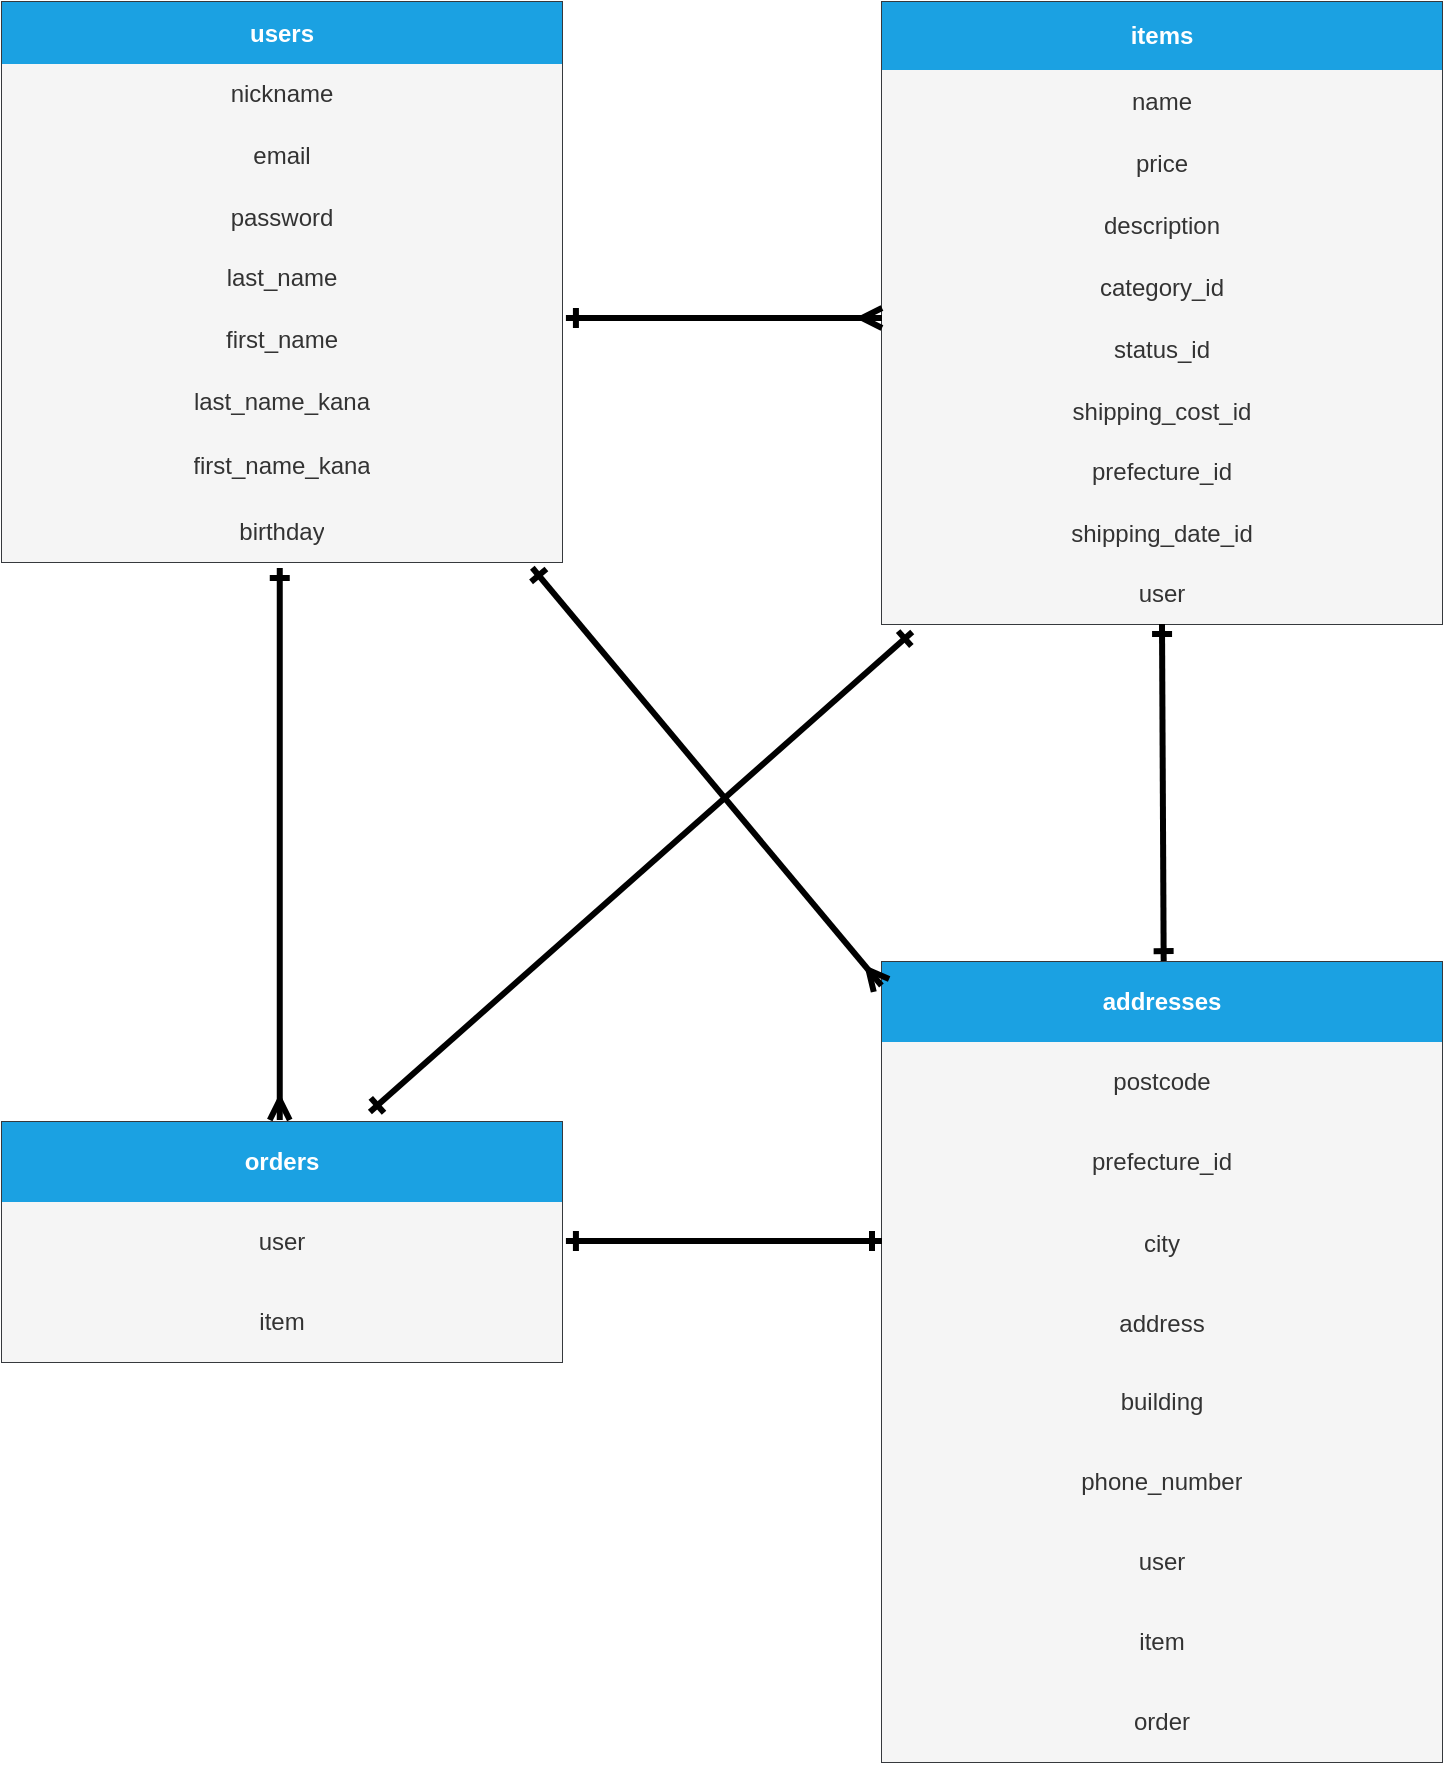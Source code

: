 <mxfile>
    <diagram id="CfeEgnIalNk639Q8_uDK" name="ページ1">
        <mxGraphModel dx="1032" dy="756" grid="1" gridSize="10" guides="1" tooltips="1" connect="1" arrows="1" fold="1" page="1" pageScale="1" pageWidth="827" pageHeight="1169" math="0" shadow="0">
            <root>
                <mxCell id="0"/>
                <mxCell id="1" parent="0"/>
                <mxCell id="88" value="" style="shape=table;startSize=0;container=1;collapsible=0;childLayout=tableLayout;fillColor=#eeeeee;strokeColor=#36393d;fontColor=#000000;" vertex="1" parent="1">
                    <mxGeometry x="40" y="200" width="280" height="280" as="geometry"/>
                </mxCell>
                <mxCell id="89" value="" style="shape=partialRectangle;collapsible=0;dropTarget=0;pointerEvents=0;fillColor=none;top=0;left=0;bottom=0;right=0;points=[[0,0.5],[1,0.5]];portConstraint=eastwest;strokeColor=default;" vertex="1" parent="88">
                    <mxGeometry width="280" height="31" as="geometry"/>
                </mxCell>
                <mxCell id="90" value="users" style="shape=partialRectangle;html=1;whiteSpace=wrap;connectable=0;overflow=hidden;fillColor=#1ba1e2;top=0;left=0;bottom=0;right=0;pointerEvents=1;strokeColor=#006EAF;fontStyle=1;fontColor=#ffffff;" vertex="1" parent="89">
                    <mxGeometry width="280" height="31" as="geometry">
                        <mxRectangle width="280" height="31" as="alternateBounds"/>
                    </mxGeometry>
                </mxCell>
                <mxCell id="95" style="shape=partialRectangle;collapsible=0;dropTarget=0;pointerEvents=0;fillColor=none;top=0;left=0;bottom=0;right=0;points=[[0,0.5],[1,0.5]];portConstraint=eastwest;strokeColor=default;" vertex="1" parent="88">
                    <mxGeometry y="31" width="280" height="30" as="geometry"/>
                </mxCell>
                <mxCell id="96" value="nickname" style="shape=partialRectangle;html=1;whiteSpace=wrap;connectable=0;overflow=hidden;top=0;left=0;bottom=0;right=0;pointerEvents=1;fontStyle=0;fillColor=#f5f5f5;fontColor=#333333;strokeColor=#666666;" vertex="1" parent="95">
                    <mxGeometry width="280" height="30" as="geometry">
                        <mxRectangle width="280" height="30" as="alternateBounds"/>
                    </mxGeometry>
                </mxCell>
                <mxCell id="91" value="" style="shape=partialRectangle;collapsible=0;dropTarget=0;pointerEvents=0;fillColor=none;top=0;left=0;bottom=0;right=0;points=[[0,0.5],[1,0.5]];portConstraint=eastwest;strokeColor=default;" vertex="1" parent="88">
                    <mxGeometry y="61" width="280" height="31" as="geometry"/>
                </mxCell>
                <mxCell id="92" value="email" style="shape=partialRectangle;html=1;whiteSpace=wrap;connectable=0;overflow=hidden;top=0;left=0;bottom=0;right=0;pointerEvents=1;fillColor=#f5f5f5;fontColor=#333333;strokeColor=#666666;" vertex="1" parent="91">
                    <mxGeometry width="280" height="31" as="geometry">
                        <mxRectangle width="280" height="31" as="alternateBounds"/>
                    </mxGeometry>
                </mxCell>
                <mxCell id="97" style="shape=partialRectangle;collapsible=0;dropTarget=0;pointerEvents=0;fillColor=none;top=0;left=0;bottom=0;right=0;points=[[0,0.5],[1,0.5]];portConstraint=eastwest;strokeColor=default;" vertex="1" parent="88">
                    <mxGeometry y="92" width="280" height="31" as="geometry"/>
                </mxCell>
                <mxCell id="98" value="password" style="shape=partialRectangle;html=1;whiteSpace=wrap;connectable=0;overflow=hidden;top=0;left=0;bottom=0;right=0;pointerEvents=1;fillColor=#f5f5f5;fontColor=#333333;strokeColor=#666666;" vertex="1" parent="97">
                    <mxGeometry width="280" height="31" as="geometry">
                        <mxRectangle width="280" height="31" as="alternateBounds"/>
                    </mxGeometry>
                </mxCell>
                <mxCell id="115" style="shape=partialRectangle;collapsible=0;dropTarget=0;pointerEvents=0;fillColor=none;top=0;left=0;bottom=0;right=0;points=[[0,0.5],[1,0.5]];portConstraint=eastwest;strokeColor=default;" vertex="1" parent="88">
                    <mxGeometry y="123" width="280" height="30" as="geometry"/>
                </mxCell>
                <mxCell id="116" value="last_name" style="shape=partialRectangle;html=1;whiteSpace=wrap;connectable=0;overflow=hidden;top=0;left=0;bottom=0;right=0;pointerEvents=1;fillColor=#f5f5f5;fontColor=#333333;strokeColor=#666666;" vertex="1" parent="115">
                    <mxGeometry width="280" height="30" as="geometry">
                        <mxRectangle width="280" height="30" as="alternateBounds"/>
                    </mxGeometry>
                </mxCell>
                <mxCell id="113" style="shape=partialRectangle;collapsible=0;dropTarget=0;pointerEvents=0;fillColor=none;top=0;left=0;bottom=0;right=0;points=[[0,0.5],[1,0.5]];portConstraint=eastwest;strokeColor=default;" vertex="1" parent="88">
                    <mxGeometry y="153" width="280" height="31" as="geometry"/>
                </mxCell>
                <mxCell id="114" value="first_name" style="shape=partialRectangle;html=1;whiteSpace=wrap;connectable=0;overflow=hidden;top=0;left=0;bottom=0;right=0;pointerEvents=1;fillColor=#f5f5f5;fontColor=#333333;strokeColor=#666666;" vertex="1" parent="113">
                    <mxGeometry width="280" height="31" as="geometry">
                        <mxRectangle width="280" height="31" as="alternateBounds"/>
                    </mxGeometry>
                </mxCell>
                <mxCell id="121" style="shape=partialRectangle;collapsible=0;dropTarget=0;pointerEvents=0;fillColor=none;top=0;left=0;bottom=0;right=0;points=[[0,0.5],[1,0.5]];portConstraint=eastwest;strokeColor=default;" vertex="1" parent="88">
                    <mxGeometry y="184" width="280" height="31" as="geometry"/>
                </mxCell>
                <mxCell id="122" value="last_name_kana" style="shape=partialRectangle;html=1;whiteSpace=wrap;connectable=0;overflow=hidden;top=0;left=0;bottom=0;right=0;pointerEvents=1;fillColor=#f5f5f5;fontColor=#333333;strokeColor=#666666;" vertex="1" parent="121">
                    <mxGeometry width="280" height="31" as="geometry">
                        <mxRectangle width="280" height="31" as="alternateBounds"/>
                    </mxGeometry>
                </mxCell>
                <mxCell id="119" style="shape=partialRectangle;collapsible=0;dropTarget=0;pointerEvents=0;fillColor=none;top=0;left=0;bottom=0;right=0;points=[[0,0.5],[1,0.5]];portConstraint=eastwest;strokeColor=default;" vertex="1" parent="88">
                    <mxGeometry y="215" width="280" height="34" as="geometry"/>
                </mxCell>
                <mxCell id="120" value="first_name_kana" style="shape=partialRectangle;html=1;whiteSpace=wrap;connectable=0;overflow=hidden;top=0;left=0;bottom=0;right=0;pointerEvents=1;fillColor=#f5f5f5;fontColor=#333333;strokeColor=#666666;" vertex="1" parent="119">
                    <mxGeometry width="280" height="34" as="geometry">
                        <mxRectangle width="280" height="34" as="alternateBounds"/>
                    </mxGeometry>
                </mxCell>
                <mxCell id="117" style="shape=partialRectangle;collapsible=0;dropTarget=0;pointerEvents=0;fillColor=none;top=0;left=0;bottom=0;right=0;points=[[0,0.5],[1,0.5]];portConstraint=eastwest;strokeColor=default;" vertex="1" parent="88">
                    <mxGeometry y="249" width="280" height="31" as="geometry"/>
                </mxCell>
                <mxCell id="118" value="birthday" style="shape=partialRectangle;html=1;whiteSpace=wrap;connectable=0;overflow=hidden;top=0;left=0;bottom=0;right=0;pointerEvents=1;fillColor=#f5f5f5;fontColor=#333333;strokeColor=#666666;" vertex="1" parent="117">
                    <mxGeometry width="280" height="31" as="geometry">
                        <mxRectangle width="280" height="31" as="alternateBounds"/>
                    </mxGeometry>
                </mxCell>
                <mxCell id="102" value="" style="shape=table;startSize=0;container=1;collapsible=0;childLayout=tableLayout;fillColor=#eeeeee;strokeColor=#36393d;fontColor=#000000;" vertex="1" parent="1">
                    <mxGeometry x="480" y="200" width="280" height="311" as="geometry"/>
                </mxCell>
                <mxCell id="103" value="" style="shape=partialRectangle;collapsible=0;dropTarget=0;pointerEvents=0;fillColor=none;top=0;left=0;bottom=0;right=0;points=[[0,0.5],[1,0.5]];portConstraint=eastwest;strokeColor=default;" vertex="1" parent="102">
                    <mxGeometry width="280" height="34" as="geometry"/>
                </mxCell>
                <mxCell id="104" value="items" style="shape=partialRectangle;html=1;whiteSpace=wrap;connectable=0;overflow=hidden;fillColor=#1ba1e2;top=0;left=0;bottom=0;right=0;pointerEvents=1;strokeColor=#006EAF;fontStyle=1;fontColor=#ffffff;" vertex="1" parent="103">
                    <mxGeometry width="280" height="34" as="geometry">
                        <mxRectangle width="280" height="34" as="alternateBounds"/>
                    </mxGeometry>
                </mxCell>
                <mxCell id="201" style="shape=partialRectangle;collapsible=0;dropTarget=0;pointerEvents=0;fillColor=none;top=0;left=0;bottom=0;right=0;points=[[0,0.5],[1,0.5]];portConstraint=eastwest;strokeColor=default;" vertex="1" parent="102">
                    <mxGeometry y="34" width="280" height="31" as="geometry"/>
                </mxCell>
                <mxCell id="202" value="name" style="shape=partialRectangle;html=1;whiteSpace=wrap;connectable=0;overflow=hidden;top=0;left=0;bottom=0;right=0;pointerEvents=1;fillColor=#f5f5f5;fontColor=#333333;strokeColor=#666666;" vertex="1" parent="201">
                    <mxGeometry width="280" height="31" as="geometry">
                        <mxRectangle width="280" height="31" as="alternateBounds"/>
                    </mxGeometry>
                </mxCell>
                <mxCell id="169" style="shape=partialRectangle;collapsible=0;dropTarget=0;pointerEvents=0;fillColor=none;top=0;left=0;bottom=0;right=0;points=[[0,0.5],[1,0.5]];portConstraint=eastwest;strokeColor=default;" vertex="1" parent="102">
                    <mxGeometry y="65" width="280" height="31" as="geometry"/>
                </mxCell>
                <mxCell id="170" value="price" style="shape=partialRectangle;html=1;whiteSpace=wrap;connectable=0;overflow=hidden;top=0;left=0;bottom=0;right=0;pointerEvents=1;fillColor=#f5f5f5;fontColor=#333333;strokeColor=#666666;" vertex="1" parent="169">
                    <mxGeometry width="280" height="31" as="geometry">
                        <mxRectangle width="280" height="31" as="alternateBounds"/>
                    </mxGeometry>
                </mxCell>
                <mxCell id="111" style="shape=partialRectangle;collapsible=0;dropTarget=0;pointerEvents=0;fillColor=none;top=0;left=0;bottom=0;right=0;points=[[0,0.5],[1,0.5]];portConstraint=eastwest;strokeColor=default;" vertex="1" parent="102">
                    <mxGeometry y="96" width="280" height="31" as="geometry"/>
                </mxCell>
                <mxCell id="112" value="description" style="shape=partialRectangle;html=1;whiteSpace=wrap;connectable=0;overflow=hidden;top=0;left=0;bottom=0;right=0;pointerEvents=1;fillColor=#f5f5f5;fontColor=#333333;strokeColor=#666666;" vertex="1" parent="111">
                    <mxGeometry width="280" height="31" as="geometry">
                        <mxRectangle width="280" height="31" as="alternateBounds"/>
                    </mxGeometry>
                </mxCell>
                <mxCell id="125" style="shape=partialRectangle;collapsible=0;dropTarget=0;pointerEvents=0;fillColor=none;top=0;left=0;bottom=0;right=0;points=[[0,0.5],[1,0.5]];portConstraint=eastwest;strokeColor=default;" vertex="1" parent="102">
                    <mxGeometry y="127" width="280" height="32" as="geometry"/>
                </mxCell>
                <mxCell id="126" value="category_id" style="shape=partialRectangle;html=1;whiteSpace=wrap;connectable=0;overflow=hidden;top=0;left=0;bottom=0;right=0;pointerEvents=1;fillColor=#f5f5f5;fontColor=#333333;strokeColor=#666666;" vertex="1" parent="125">
                    <mxGeometry width="280" height="32" as="geometry">
                        <mxRectangle width="280" height="32" as="alternateBounds"/>
                    </mxGeometry>
                </mxCell>
                <mxCell id="123" style="shape=partialRectangle;collapsible=0;dropTarget=0;pointerEvents=0;fillColor=none;top=0;left=0;bottom=0;right=0;points=[[0,0.5],[1,0.5]];portConstraint=eastwest;strokeColor=default;" vertex="1" parent="102">
                    <mxGeometry y="159" width="280" height="30" as="geometry"/>
                </mxCell>
                <mxCell id="124" value="status_id" style="shape=partialRectangle;html=1;whiteSpace=wrap;connectable=0;overflow=hidden;top=0;left=0;bottom=0;right=0;pointerEvents=1;fillColor=#f5f5f5;fontColor=#333333;strokeColor=#666666;" vertex="1" parent="123">
                    <mxGeometry width="280" height="30" as="geometry">
                        <mxRectangle width="280" height="30" as="alternateBounds"/>
                    </mxGeometry>
                </mxCell>
                <mxCell id="131" style="shape=partialRectangle;collapsible=0;dropTarget=0;pointerEvents=0;fillColor=none;top=0;left=0;bottom=0;right=0;points=[[0,0.5],[1,0.5]];portConstraint=eastwest;strokeColor=default;" vertex="1" parent="102">
                    <mxGeometry y="189" width="280" height="31" as="geometry"/>
                </mxCell>
                <mxCell id="132" value="shipping_cost_id" style="shape=partialRectangle;html=1;whiteSpace=wrap;connectable=0;overflow=hidden;top=0;left=0;bottom=0;right=0;pointerEvents=1;fillColor=#f5f5f5;fontColor=#333333;strokeColor=#666666;" vertex="1" parent="131">
                    <mxGeometry width="280" height="31" as="geometry">
                        <mxRectangle width="280" height="31" as="alternateBounds"/>
                    </mxGeometry>
                </mxCell>
                <mxCell id="129" style="shape=partialRectangle;collapsible=0;dropTarget=0;pointerEvents=0;fillColor=none;top=0;left=0;bottom=0;right=0;points=[[0,0.5],[1,0.5]];portConstraint=eastwest;strokeColor=default;" vertex="1" parent="102">
                    <mxGeometry y="220" width="280" height="30" as="geometry"/>
                </mxCell>
                <mxCell id="130" value="prefecture_id" style="shape=partialRectangle;html=1;whiteSpace=wrap;connectable=0;overflow=hidden;top=0;left=0;bottom=0;right=0;pointerEvents=1;fillColor=#f5f5f5;fontColor=#333333;strokeColor=#666666;" vertex="1" parent="129">
                    <mxGeometry width="280" height="30" as="geometry">
                        <mxRectangle width="280" height="30" as="alternateBounds"/>
                    </mxGeometry>
                </mxCell>
                <mxCell id="127" style="shape=partialRectangle;collapsible=0;dropTarget=0;pointerEvents=0;fillColor=none;top=0;left=0;bottom=0;right=0;points=[[0,0.5],[1,0.5]];portConstraint=eastwest;strokeColor=default;" vertex="1" parent="102">
                    <mxGeometry y="250" width="280" height="31" as="geometry"/>
                </mxCell>
                <mxCell id="128" value="shipping_date_id" style="shape=partialRectangle;html=1;whiteSpace=wrap;connectable=0;overflow=hidden;top=0;left=0;bottom=0;right=0;pointerEvents=1;fillColor=#f5f5f5;fontColor=#333333;strokeColor=#666666;" vertex="1" parent="127">
                    <mxGeometry width="280" height="31" as="geometry">
                        <mxRectangle width="280" height="31" as="alternateBounds"/>
                    </mxGeometry>
                </mxCell>
                <mxCell id="133" style="shape=partialRectangle;collapsible=0;dropTarget=0;pointerEvents=0;fillColor=none;top=0;left=0;bottom=0;right=0;points=[[0,0.5],[1,0.5]];portConstraint=eastwest;strokeColor=default;" vertex="1" parent="102">
                    <mxGeometry y="281" width="280" height="30" as="geometry"/>
                </mxCell>
                <mxCell id="134" value="user" style="shape=partialRectangle;html=1;whiteSpace=wrap;connectable=0;overflow=hidden;top=0;left=0;bottom=0;right=0;pointerEvents=1;fillColor=#f5f5f5;fontColor=#333333;strokeColor=#666666;" vertex="1" parent="133">
                    <mxGeometry width="280" height="30" as="geometry">
                        <mxRectangle width="280" height="30" as="alternateBounds"/>
                    </mxGeometry>
                </mxCell>
                <mxCell id="135" value="" style="shape=table;startSize=0;container=1;collapsible=0;childLayout=tableLayout;fillColor=#eeeeee;strokeColor=#36393d;fontColor=#000000;" vertex="1" parent="1">
                    <mxGeometry x="40" y="760" width="280" height="120" as="geometry"/>
                </mxCell>
                <mxCell id="136" value="" style="shape=partialRectangle;collapsible=0;dropTarget=0;pointerEvents=0;fillColor=none;top=0;left=0;bottom=0;right=0;points=[[0,0.5],[1,0.5]];portConstraint=eastwest;strokeColor=default;" vertex="1" parent="135">
                    <mxGeometry width="280" height="40" as="geometry"/>
                </mxCell>
                <mxCell id="137" value="orders" style="shape=partialRectangle;html=1;whiteSpace=wrap;connectable=0;overflow=hidden;fillColor=#1ba1e2;top=0;left=0;bottom=0;right=0;pointerEvents=1;strokeColor=#006EAF;fontStyle=1;fontColor=#ffffff;" vertex="1" parent="136">
                    <mxGeometry width="280" height="40" as="geometry">
                        <mxRectangle width="280" height="40" as="alternateBounds"/>
                    </mxGeometry>
                </mxCell>
                <mxCell id="138" style="shape=partialRectangle;collapsible=0;dropTarget=0;pointerEvents=0;fillColor=none;top=0;left=0;bottom=0;right=0;points=[[0,0.5],[1,0.5]];portConstraint=eastwest;strokeColor=default;" vertex="1" parent="135">
                    <mxGeometry y="40" width="280" height="40" as="geometry"/>
                </mxCell>
                <mxCell id="139" value="user" style="shape=partialRectangle;html=1;whiteSpace=wrap;connectable=0;overflow=hidden;top=0;left=0;bottom=0;right=0;pointerEvents=1;fontStyle=0;fillColor=#f5f5f5;fontColor=#333333;strokeColor=#666666;" vertex="1" parent="138">
                    <mxGeometry width="280" height="40" as="geometry">
                        <mxRectangle width="280" height="40" as="alternateBounds"/>
                    </mxGeometry>
                </mxCell>
                <mxCell id="140" value="" style="shape=partialRectangle;collapsible=0;dropTarget=0;pointerEvents=0;fillColor=none;top=0;left=0;bottom=0;right=0;points=[[0,0.5],[1,0.5]];portConstraint=eastwest;strokeColor=default;" vertex="1" parent="135">
                    <mxGeometry y="80" width="280" height="40" as="geometry"/>
                </mxCell>
                <mxCell id="141" value="item" style="shape=partialRectangle;html=1;whiteSpace=wrap;connectable=0;overflow=hidden;top=0;left=0;bottom=0;right=0;pointerEvents=1;fillColor=#f5f5f5;fontColor=#333333;strokeColor=#666666;" vertex="1" parent="140">
                    <mxGeometry width="280" height="40" as="geometry">
                        <mxRectangle width="280" height="40" as="alternateBounds"/>
                    </mxGeometry>
                </mxCell>
                <mxCell id="172" value="" style="shape=table;startSize=0;container=1;collapsible=0;childLayout=tableLayout;fillColor=#eeeeee;strokeColor=#36393d;fontColor=#000000;" vertex="1" parent="1">
                    <mxGeometry x="480" y="680" width="280" height="400" as="geometry"/>
                </mxCell>
                <mxCell id="173" value="" style="shape=partialRectangle;collapsible=0;dropTarget=0;pointerEvents=0;fillColor=none;top=0;left=0;bottom=0;right=0;points=[[0,0.5],[1,0.5]];portConstraint=eastwest;strokeColor=default;" vertex="1" parent="172">
                    <mxGeometry width="280" height="40" as="geometry"/>
                </mxCell>
                <mxCell id="174" value="addresses" style="shape=partialRectangle;html=1;whiteSpace=wrap;connectable=0;overflow=hidden;fillColor=#1ba1e2;top=0;left=0;bottom=0;right=0;pointerEvents=1;strokeColor=#006EAF;fontStyle=1;fontColor=#ffffff;" vertex="1" parent="173">
                    <mxGeometry width="280" height="40" as="geometry">
                        <mxRectangle width="280" height="40" as="alternateBounds"/>
                    </mxGeometry>
                </mxCell>
                <mxCell id="175" style="shape=partialRectangle;collapsible=0;dropTarget=0;pointerEvents=0;fillColor=none;top=0;left=0;bottom=0;right=0;points=[[0,0.5],[1,0.5]];portConstraint=eastwest;strokeColor=default;" vertex="1" parent="172">
                    <mxGeometry y="40" width="280" height="40" as="geometry"/>
                </mxCell>
                <mxCell id="176" value="postcode" style="shape=partialRectangle;html=1;whiteSpace=wrap;connectable=0;overflow=hidden;top=0;left=0;bottom=0;right=0;pointerEvents=1;fontStyle=0;fillColor=#f5f5f5;fontColor=#333333;strokeColor=#666666;" vertex="1" parent="175">
                    <mxGeometry width="280" height="40" as="geometry">
                        <mxRectangle width="280" height="40" as="alternateBounds"/>
                    </mxGeometry>
                </mxCell>
                <mxCell id="177" value="" style="shape=partialRectangle;collapsible=0;dropTarget=0;pointerEvents=0;fillColor=none;top=0;left=0;bottom=0;right=0;points=[[0,0.5],[1,0.5]];portConstraint=eastwest;strokeColor=default;" vertex="1" parent="172">
                    <mxGeometry y="80" width="280" height="40" as="geometry"/>
                </mxCell>
                <mxCell id="178" value="prefecture_id" style="shape=partialRectangle;html=1;whiteSpace=wrap;connectable=0;overflow=hidden;top=0;left=0;bottom=0;right=0;pointerEvents=1;fillColor=#f5f5f5;fontColor=#333333;strokeColor=#666666;" vertex="1" parent="177">
                    <mxGeometry width="280" height="40" as="geometry">
                        <mxRectangle width="280" height="40" as="alternateBounds"/>
                    </mxGeometry>
                </mxCell>
                <mxCell id="179" style="shape=partialRectangle;collapsible=0;dropTarget=0;pointerEvents=0;fillColor=none;top=0;left=0;bottom=0;right=0;points=[[0,0.5],[1,0.5]];portConstraint=eastwest;strokeColor=default;" vertex="1" parent="172">
                    <mxGeometry y="120" width="280" height="41" as="geometry"/>
                </mxCell>
                <mxCell id="180" value="city" style="shape=partialRectangle;html=1;whiteSpace=wrap;connectable=0;overflow=hidden;top=0;left=0;bottom=0;right=0;pointerEvents=1;fillColor=#f5f5f5;fontColor=#333333;strokeColor=#666666;" vertex="1" parent="179">
                    <mxGeometry width="280" height="41" as="geometry">
                        <mxRectangle width="280" height="41" as="alternateBounds"/>
                    </mxGeometry>
                </mxCell>
                <mxCell id="181" style="shape=partialRectangle;collapsible=0;dropTarget=0;pointerEvents=0;fillColor=none;top=0;left=0;bottom=0;right=0;points=[[0,0.5],[1,0.5]];portConstraint=eastwest;strokeColor=default;" vertex="1" parent="172">
                    <mxGeometry y="161" width="280" height="39" as="geometry"/>
                </mxCell>
                <mxCell id="182" value="address" style="shape=partialRectangle;html=1;whiteSpace=wrap;connectable=0;overflow=hidden;top=0;left=0;bottom=0;right=0;pointerEvents=1;fillColor=#f5f5f5;fontColor=#333333;strokeColor=#666666;" vertex="1" parent="181">
                    <mxGeometry width="280" height="39" as="geometry">
                        <mxRectangle width="280" height="39" as="alternateBounds"/>
                    </mxGeometry>
                </mxCell>
                <mxCell id="183" style="shape=partialRectangle;collapsible=0;dropTarget=0;pointerEvents=0;fillColor=none;top=0;left=0;bottom=0;right=0;points=[[0,0.5],[1,0.5]];portConstraint=eastwest;strokeColor=default;" vertex="1" parent="172">
                    <mxGeometry y="200" width="280" height="40" as="geometry"/>
                </mxCell>
                <mxCell id="184" value="building" style="shape=partialRectangle;html=1;whiteSpace=wrap;connectable=0;overflow=hidden;top=0;left=0;bottom=0;right=0;pointerEvents=1;fillColor=#f5f5f5;fontColor=#333333;strokeColor=#666666;" vertex="1" parent="183">
                    <mxGeometry width="280" height="40" as="geometry">
                        <mxRectangle width="280" height="40" as="alternateBounds"/>
                    </mxGeometry>
                </mxCell>
                <mxCell id="185" style="shape=partialRectangle;collapsible=0;dropTarget=0;pointerEvents=0;fillColor=none;top=0;left=0;bottom=0;right=0;points=[[0,0.5],[1,0.5]];portConstraint=eastwest;strokeColor=default;" vertex="1" parent="172">
                    <mxGeometry y="240" width="280" height="40" as="geometry"/>
                </mxCell>
                <mxCell id="186" value="phone_number" style="shape=partialRectangle;html=1;whiteSpace=wrap;connectable=0;overflow=hidden;top=0;left=0;bottom=0;right=0;pointerEvents=1;fillColor=#f5f5f5;fontColor=#333333;strokeColor=#666666;" vertex="1" parent="185">
                    <mxGeometry width="280" height="40" as="geometry">
                        <mxRectangle width="280" height="40" as="alternateBounds"/>
                    </mxGeometry>
                </mxCell>
                <mxCell id="207" style="shape=partialRectangle;collapsible=0;dropTarget=0;pointerEvents=0;fillColor=none;top=0;left=0;bottom=0;right=0;points=[[0,0.5],[1,0.5]];portConstraint=eastwest;strokeColor=default;" vertex="1" parent="172">
                    <mxGeometry y="280" width="280" height="40" as="geometry"/>
                </mxCell>
                <mxCell id="208" value="user" style="shape=partialRectangle;html=1;whiteSpace=wrap;connectable=0;overflow=hidden;top=0;left=0;bottom=0;right=0;pointerEvents=1;fillColor=#f5f5f5;fontColor=#333333;strokeColor=#666666;" vertex="1" parent="207">
                    <mxGeometry width="280" height="40" as="geometry">
                        <mxRectangle width="280" height="40" as="alternateBounds"/>
                    </mxGeometry>
                </mxCell>
                <mxCell id="205" style="shape=partialRectangle;collapsible=0;dropTarget=0;pointerEvents=0;fillColor=none;top=0;left=0;bottom=0;right=0;points=[[0,0.5],[1,0.5]];portConstraint=eastwest;strokeColor=default;" vertex="1" parent="172">
                    <mxGeometry y="320" width="280" height="40" as="geometry"/>
                </mxCell>
                <mxCell id="206" value="item" style="shape=partialRectangle;html=1;whiteSpace=wrap;connectable=0;overflow=hidden;top=0;left=0;bottom=0;right=0;pointerEvents=1;fillColor=#f5f5f5;fontColor=#333333;strokeColor=#666666;" vertex="1" parent="205">
                    <mxGeometry width="280" height="40" as="geometry">
                        <mxRectangle width="280" height="40" as="alternateBounds"/>
                    </mxGeometry>
                </mxCell>
                <mxCell id="203" style="shape=partialRectangle;collapsible=0;dropTarget=0;pointerEvents=0;fillColor=none;top=0;left=0;bottom=0;right=0;points=[[0,0.5],[1,0.5]];portConstraint=eastwest;strokeColor=default;" vertex="1" parent="172">
                    <mxGeometry y="360" width="280" height="40" as="geometry"/>
                </mxCell>
                <mxCell id="204" value="order" style="shape=partialRectangle;html=1;whiteSpace=wrap;connectable=0;overflow=hidden;top=0;left=0;bottom=0;right=0;pointerEvents=1;fillColor=#f5f5f5;fontColor=#333333;strokeColor=#666666;" vertex="1" parent="203">
                    <mxGeometry width="280" height="40" as="geometry">
                        <mxRectangle width="280" height="40" as="alternateBounds"/>
                    </mxGeometry>
                </mxCell>
                <mxCell id="194" value="" style="endArrow=ERone;html=1;fontColor=#000000;targetPerimeterSpacing=0;strokeWidth=3;exitX=0.657;exitY=-0.125;exitDx=0;exitDy=0;exitPerimeter=0;entryX=0.054;entryY=1.133;entryDx=0;entryDy=0;entryPerimeter=0;startArrow=ERone;startFill=0;endFill=0;" edge="1" parent="1" source="136" target="133">
                    <mxGeometry width="50" height="50" relative="1" as="geometry">
                        <mxPoint x="230" y="750" as="sourcePoint"/>
                        <mxPoint x="490" y="490" as="targetPoint"/>
                    </mxGeometry>
                </mxCell>
                <mxCell id="195" value="" style="endArrow=ERmany;html=1;fontColor=#000000;targetPerimeterSpacing=0;strokeWidth=3;exitX=1.007;exitY=0.161;exitDx=0;exitDy=0;exitPerimeter=0;startArrow=ERone;startFill=0;endFill=0;" edge="1" parent="1" source="113">
                    <mxGeometry width="50" height="50" relative="1" as="geometry">
                        <mxPoint x="340" y="530" as="sourcePoint"/>
                        <mxPoint x="480" y="358" as="targetPoint"/>
                    </mxGeometry>
                </mxCell>
                <mxCell id="196" value="" style="endArrow=ERone;html=1;fontColor=#000000;targetPerimeterSpacing=0;strokeWidth=3;exitX=1.007;exitY=0.161;exitDx=0;exitDy=0;exitPerimeter=0;startArrow=ERone;startFill=0;endFill=0;" edge="1" parent="1">
                    <mxGeometry width="50" height="50" relative="1" as="geometry">
                        <mxPoint x="321.96" y="819.501" as="sourcePoint"/>
                        <mxPoint x="480" y="819.51" as="targetPoint"/>
                    </mxGeometry>
                </mxCell>
                <mxCell id="197" value="" style="endArrow=ERone;html=1;fontColor=#000000;targetPerimeterSpacing=0;strokeWidth=3;exitX=0.496;exitY=-0.025;exitDx=0;exitDy=0;exitPerimeter=0;entryX=0.496;entryY=1.097;entryDx=0;entryDy=0;entryPerimeter=0;startArrow=ERmany;startFill=0;endFill=0;" edge="1" parent="1" source="136" target="117">
                    <mxGeometry width="50" height="50" relative="1" as="geometry">
                        <mxPoint x="233.96" y="765" as="sourcePoint"/>
                        <mxPoint x="505.12" y="493.99" as="targetPoint"/>
                    </mxGeometry>
                </mxCell>
                <mxCell id="209" value="" style="endArrow=ERmany;html=1;fontColor=#000000;targetPerimeterSpacing=0;strokeWidth=3;exitX=0.947;exitY=1.093;exitDx=0;exitDy=0;exitPerimeter=0;entryX=-0.001;entryY=0.294;entryDx=0;entryDy=0;entryPerimeter=0;startArrow=ERone;startFill=0;endFill=0;" edge="1" parent="1" source="117" target="173">
                    <mxGeometry width="50" height="50" relative="1" as="geometry">
                        <mxPoint x="233.96" y="765" as="sourcePoint"/>
                        <mxPoint x="505.12" y="524.99" as="targetPoint"/>
                        <Array as="points"/>
                    </mxGeometry>
                </mxCell>
                <mxCell id="210" value="" style="endArrow=ERone;html=1;fontColor=#000000;targetPerimeterSpacing=0;strokeWidth=3;startArrow=ERone;startFill=0;endFill=0;exitX=0.503;exitY=-0.011;exitDx=0;exitDy=0;exitPerimeter=0;" edge="1" parent="1" source="173">
                    <mxGeometry width="50" height="50" relative="1" as="geometry">
                        <mxPoint x="620" y="670" as="sourcePoint"/>
                        <mxPoint x="620" y="511" as="targetPoint"/>
                    </mxGeometry>
                </mxCell>
            </root>
        </mxGraphModel>
    </diagram>
</mxfile>